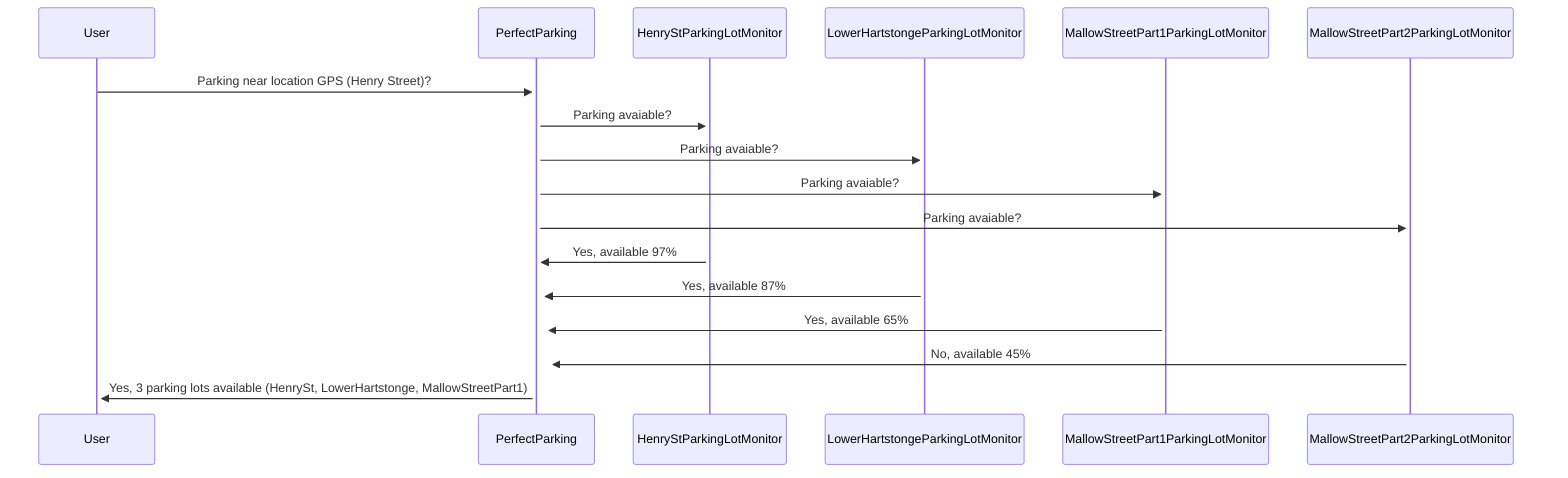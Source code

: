 sequenceDiagram
    User->>+PerfectParking: Parking near location GPS (Henry Street)?
    PerfectParking->>+HenryStParkingLotMonitor: Parking avaiable?
    PerfectParking->>+LowerHartstongeParkingLotMonitor: Parking avaiable?
    PerfectParking->>+MallowStreetPart1ParkingLotMonitor: Parking avaiable?
    PerfectParking->>+MallowStreetPart2ParkingLotMonitor: Parking avaiable?
    HenryStParkingLotMonitor->>+PerfectParking: Yes, available 97%
    LowerHartstongeParkingLotMonitor->>+PerfectParking: Yes, available 87%
    MallowStreetPart1ParkingLotMonitor->>+PerfectParking: Yes, available 65%
    MallowStreetPart2ParkingLotMonitor->>+PerfectParking: No, available 45%
    PerfectParking->>+User: Yes, 3 parking lots available (HenrySt, LowerHartstonge, MallowStreetPart1)